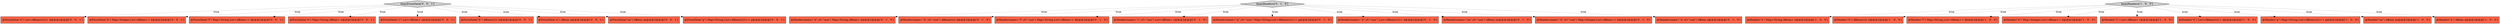 digraph {
28 [style = filled, label = "@FormData(\"d\") List<ABean((((((> d@@@2@@@['0', '0', '1']", fillcolor = tomato, shape = box image = "AAA0AAABBB3BBB"];
17 [style = filled, label = "@Header(name=\"e\",cf=\"uon\") Map<String,ABean> e@@@2@@@['0', '1', '0']", fillcolor = tomato, shape = box image = "AAA0AAABBB2BBB"];
25 [style = filled, label = "@FormData(\"h\") Map<Integer,List<ABean>> h@@@2@@@['0', '0', '1']", fillcolor = tomato, shape = box image = "AAA0AAABBB3BBB"];
8 [style = filled, label = "@Header(\"e\") Map<String,ABean> e@@@2@@@['1', '0', '0']", fillcolor = tomato, shape = box image = "AAA0AAABBB1BBB"];
16 [style = filled, label = "@Header(name=\"b\",cf=\"uon\") ABean(((((( b@@@2@@@['0', '1', '0']", fillcolor = tomato, shape = box image = "AAA0AAABBB2BBB"];
12 [style = filled, label = "@Header(name=\"f\",cf=\"uon\") Map<String,List<ABean>> f@@@2@@@['0', '1', '0']", fillcolor = tomato, shape = box image = "AAA0AAABBB2BBB"];
5 [style = filled, label = "@Header(\"b\") ABean(((((( b@@@2@@@['1', '0', '0']", fillcolor = tomato, shape = box image = "AAA0AAABBB1BBB"];
13 [style = filled, label = "@Header(name=\"c\",cf=\"uon\") List<ABean> c@@@2@@@['0', '1', '0']", fillcolor = tomato, shape = box image = "AAA0AAABBB2BBB"];
9 [style = filled, label = "beanHeaders['1', '0', '0']", fillcolor = lightgray, shape = diamond image = "AAA0AAABBB1BBB"];
3 [style = filled, label = "@Header(\"f\") Map<String,List<ABean>> f@@@2@@@['1', '0', '0']", fillcolor = tomato, shape = box image = "AAA0AAABBB1BBB"];
7 [style = filled, label = "@Header(\"h\") Map<Integer,List<ABean>> h@@@2@@@['1', '0', '0']", fillcolor = tomato, shape = box image = "AAA0AAABBB1BBB"];
1 [style = filled, label = "@Header(\"c\") List<ABean> c@@@2@@@['1', '0', '0']", fillcolor = tomato, shape = box image = "AAA0AAABBB1BBB"];
29 [style = filled, label = "@FormData(\"f\") Map<String,List<ABean>> f@@@2@@@['0', '0', '1']", fillcolor = tomato, shape = box image = "AAA0AAABBB3BBB"];
21 [style = filled, label = "@FormData(\"e\") Map<String,ABean> e@@@2@@@['0', '0', '1']", fillcolor = tomato, shape = box image = "AAA0AAABBB3BBB"];
6 [style = filled, label = "@Header(\"d\") List<ABean((((((> d@@@2@@@['1', '0', '0']", fillcolor = tomato, shape = box image = "AAA0AAABBB1BBB"];
15 [style = filled, label = "@Header(name=\"g\",cf=\"uon\") Map<String,List<ABean((((((>> g@@@2@@@['0', '1', '0']", fillcolor = tomato, shape = box image = "AAA0AAABBB2BBB"];
14 [style = filled, label = "@Header(name=\"d\",cf=\"uon\") List<ABean((((((> d@@@2@@@['0', '1', '0']", fillcolor = tomato, shape = box image = "AAA0AAABBB2BBB"];
10 [style = filled, label = "@Header(name=\"an\",cf=\"uon\") ABean an@@@2@@@['0', '1', '0']", fillcolor = tomato, shape = box image = "AAA0AAABBB2BBB"];
22 [style = filled, label = "beanFormData['0', '0', '1']", fillcolor = lightgray, shape = diamond image = "AAA0AAABBB3BBB"];
20 [style = filled, label = "@FormData(\"c\") List<ABean> c@@@2@@@['0', '0', '1']", fillcolor = tomato, shape = box image = "AAA0AAABBB3BBB"];
18 [style = filled, label = "@Header(name=\"h\",cf=\"uon\") Map<Integer,List<ABean>> h@@@2@@@['0', '1', '0']", fillcolor = tomato, shape = box image = "AAA0AAABBB2BBB"];
4 [style = filled, label = "@Header(\"g\") Map<String,List<ABean((((((>> g@@@2@@@['1', '0', '0']", fillcolor = tomato, shape = box image = "AAA0AAABBB1BBB"];
27 [style = filled, label = "@FormData(\"b\") ABean(((((( b@@@2@@@['0', '0', '1']", fillcolor = tomato, shape = box image = "AAA0AAABBB3BBB"];
26 [style = filled, label = "@FormData(\"a\") ABean a@@@2@@@['0', '0', '1']", fillcolor = tomato, shape = box image = "AAA0AAABBB3BBB"];
23 [style = filled, label = "@FormData(\"an\") ABean an@@@2@@@['0', '0', '1']", fillcolor = tomato, shape = box image = "AAA0AAABBB3BBB"];
11 [style = filled, label = "@Header(name=\"a\",cf=\"uon\") ABean a@@@2@@@['0', '1', '0']", fillcolor = tomato, shape = box image = "AAA0AAABBB2BBB"];
2 [style = filled, label = "@Header(\"an\") ABean an@@@2@@@['1', '0', '0']", fillcolor = tomato, shape = box image = "AAA0AAABBB1BBB"];
19 [style = filled, label = "beanHeaders['0', '1', '0']", fillcolor = lightgray, shape = diamond image = "AAA0AAABBB2BBB"];
24 [style = filled, label = "@FormData(\"g\") Map<String,List<ABean((((((>> g@@@2@@@['0', '0', '1']", fillcolor = tomato, shape = box image = "AAA0AAABBB3BBB"];
0 [style = filled, label = "@Header(\"a\") ABean a@@@2@@@['1', '0', '0']", fillcolor = tomato, shape = box image = "AAA0AAABBB1BBB"];
9->8 [style = dotted, label="true"];
22->23 [style = dotted, label="true"];
22->28 [style = dotted, label="true"];
19->13 [style = dotted, label="true"];
9->5 [style = dotted, label="true"];
9->0 [style = dotted, label="true"];
9->7 [style = dotted, label="true"];
22->20 [style = dotted, label="true"];
9->1 [style = dotted, label="true"];
19->14 [style = dotted, label="true"];
19->10 [style = dotted, label="true"];
9->2 [style = dotted, label="true"];
9->6 [style = dotted, label="true"];
22->27 [style = dotted, label="true"];
22->29 [style = dotted, label="true"];
22->25 [style = dotted, label="true"];
19->16 [style = dotted, label="true"];
19->11 [style = dotted, label="true"];
22->24 [style = dotted, label="true"];
19->12 [style = dotted, label="true"];
9->4 [style = dotted, label="true"];
19->15 [style = dotted, label="true"];
9->3 [style = dotted, label="true"];
19->17 [style = dotted, label="true"];
22->21 [style = dotted, label="true"];
22->26 [style = dotted, label="true"];
19->18 [style = dotted, label="true"];
}

